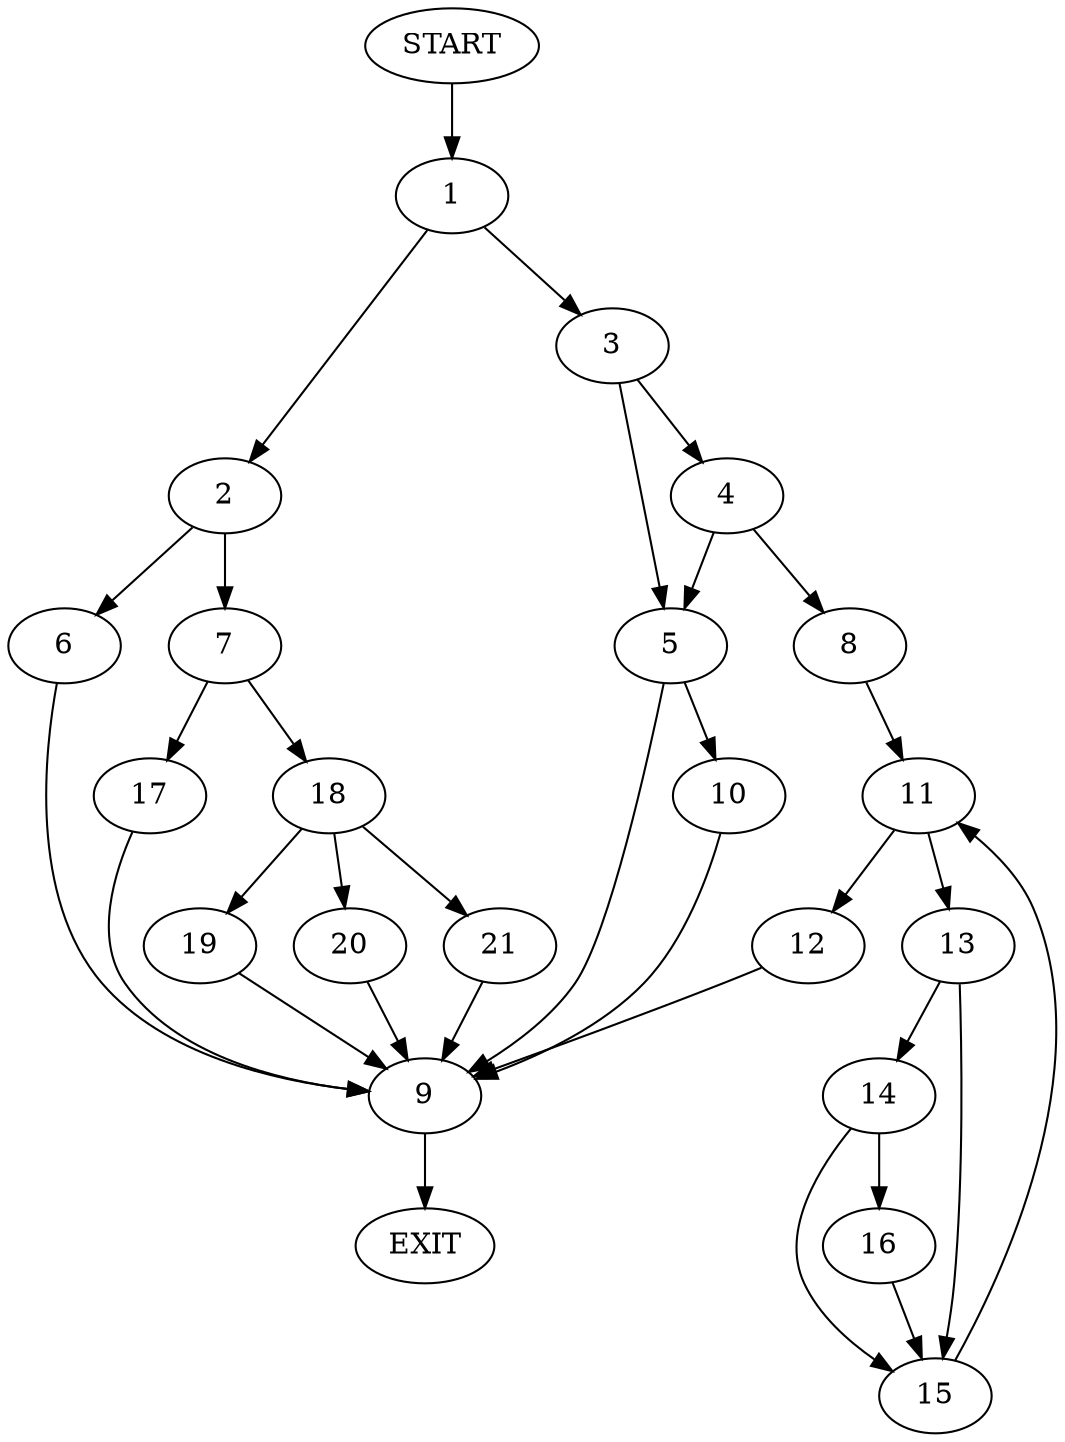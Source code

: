 digraph {
0 [label="START"]
22 [label="EXIT"]
0 -> 1
1 -> 2
1 -> 3
3 -> 4
3 -> 5
2 -> 6
2 -> 7
4 -> 5
4 -> 8
5 -> 9
5 -> 10
8 -> 11
11 -> 12
11 -> 13
12 -> 9
13 -> 14
13 -> 15
15 -> 11
14 -> 16
14 -> 15
16 -> 15
9 -> 22
10 -> 9
6 -> 9
7 -> 17
7 -> 18
18 -> 19
18 -> 20
18 -> 21
17 -> 9
19 -> 9
20 -> 9
21 -> 9
}
